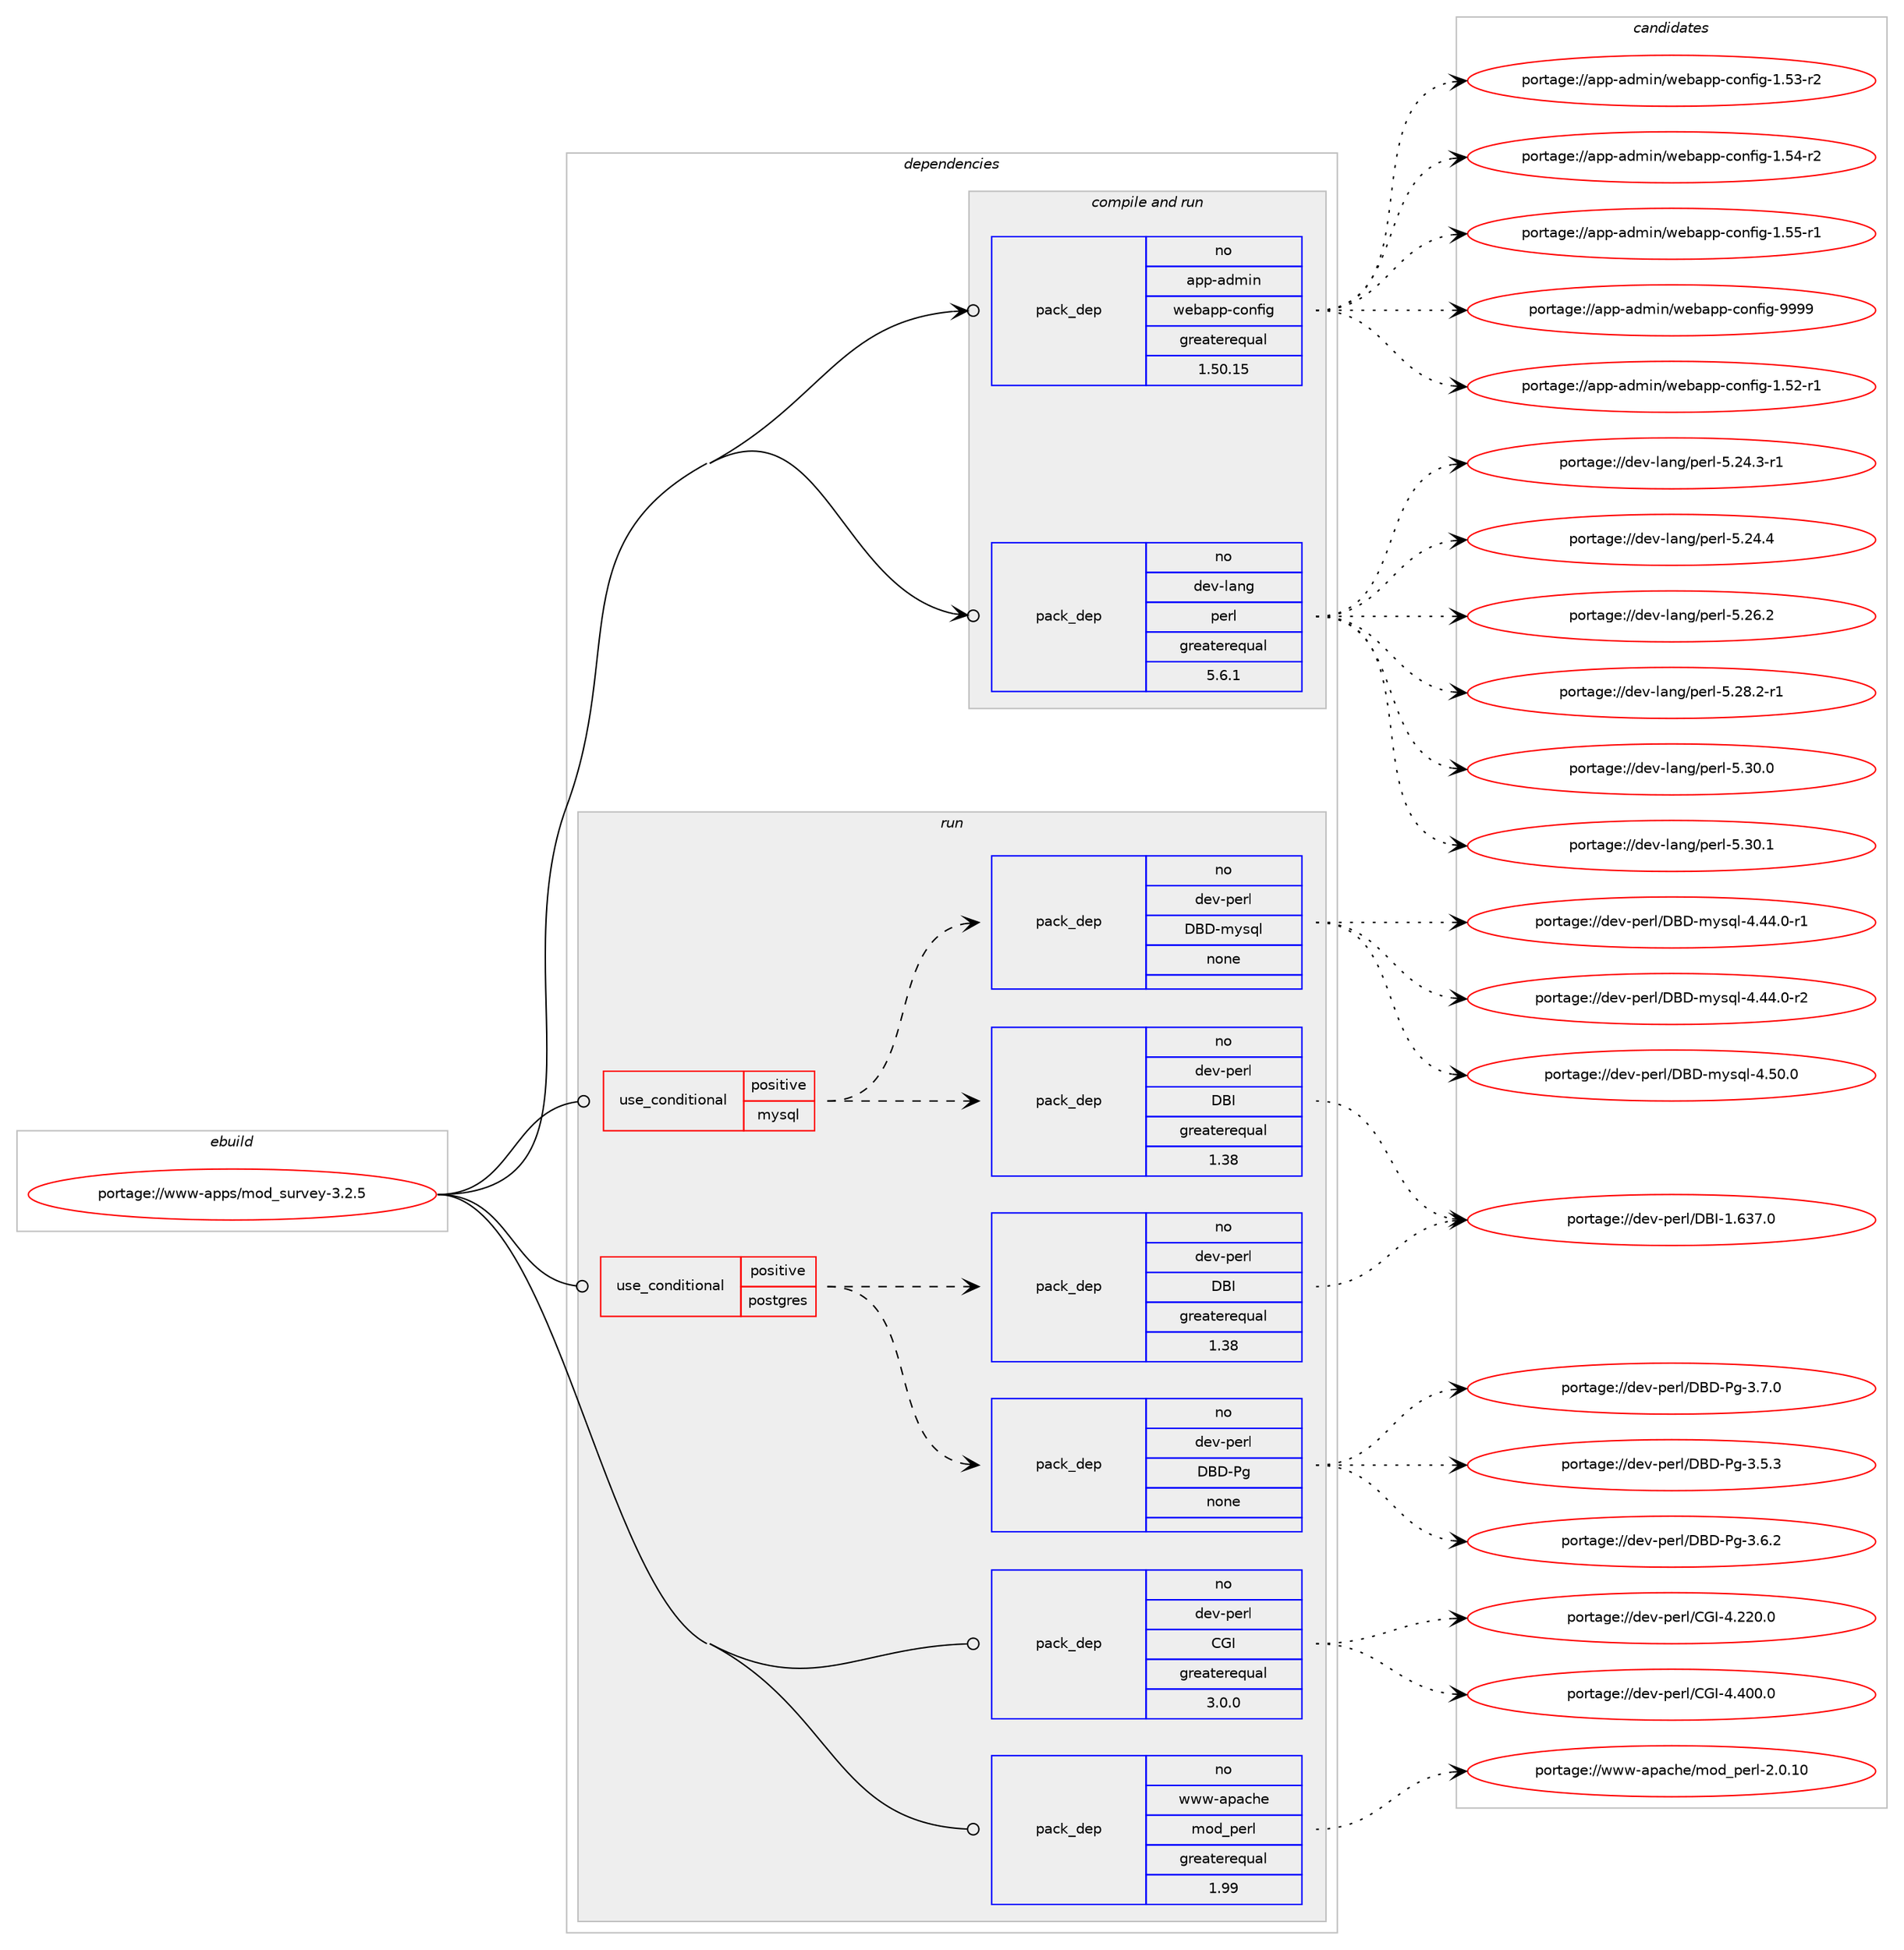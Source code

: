 digraph prolog {

# *************
# Graph options
# *************

newrank=true;
concentrate=true;
compound=true;
graph [rankdir=LR,fontname=Helvetica,fontsize=10,ranksep=1.5];#, ranksep=2.5, nodesep=0.2];
edge  [arrowhead=vee];
node  [fontname=Helvetica,fontsize=10];

# **********
# The ebuild
# **********

subgraph cluster_leftcol {
color=gray;
rank=same;
label=<<i>ebuild</i>>;
id [label="portage://www-apps/mod_survey-3.2.5", color=red, width=4, href="../www-apps/mod_survey-3.2.5.svg"];
}

# ****************
# The dependencies
# ****************

subgraph cluster_midcol {
color=gray;
label=<<i>dependencies</i>>;
subgraph cluster_compile {
fillcolor="#eeeeee";
style=filled;
label=<<i>compile</i>>;
}
subgraph cluster_compileandrun {
fillcolor="#eeeeee";
style=filled;
label=<<i>compile and run</i>>;
subgraph pack324801 {
dependency438045 [label=<<TABLE BORDER="0" CELLBORDER="1" CELLSPACING="0" CELLPADDING="4" WIDTH="220"><TR><TD ROWSPAN="6" CELLPADDING="30">pack_dep</TD></TR><TR><TD WIDTH="110">no</TD></TR><TR><TD>app-admin</TD></TR><TR><TD>webapp-config</TD></TR><TR><TD>greaterequal</TD></TR><TR><TD>1.50.15</TD></TR></TABLE>>, shape=none, color=blue];
}
id:e -> dependency438045:w [weight=20,style="solid",arrowhead="odotvee"];
subgraph pack324802 {
dependency438046 [label=<<TABLE BORDER="0" CELLBORDER="1" CELLSPACING="0" CELLPADDING="4" WIDTH="220"><TR><TD ROWSPAN="6" CELLPADDING="30">pack_dep</TD></TR><TR><TD WIDTH="110">no</TD></TR><TR><TD>dev-lang</TD></TR><TR><TD>perl</TD></TR><TR><TD>greaterequal</TD></TR><TR><TD>5.6.1</TD></TR></TABLE>>, shape=none, color=blue];
}
id:e -> dependency438046:w [weight=20,style="solid",arrowhead="odotvee"];
}
subgraph cluster_run {
fillcolor="#eeeeee";
style=filled;
label=<<i>run</i>>;
subgraph cond105463 {
dependency438047 [label=<<TABLE BORDER="0" CELLBORDER="1" CELLSPACING="0" CELLPADDING="4"><TR><TD ROWSPAN="3" CELLPADDING="10">use_conditional</TD></TR><TR><TD>positive</TD></TR><TR><TD>mysql</TD></TR></TABLE>>, shape=none, color=red];
subgraph pack324803 {
dependency438048 [label=<<TABLE BORDER="0" CELLBORDER="1" CELLSPACING="0" CELLPADDING="4" WIDTH="220"><TR><TD ROWSPAN="6" CELLPADDING="30">pack_dep</TD></TR><TR><TD WIDTH="110">no</TD></TR><TR><TD>dev-perl</TD></TR><TR><TD>DBI</TD></TR><TR><TD>greaterequal</TD></TR><TR><TD>1.38</TD></TR></TABLE>>, shape=none, color=blue];
}
dependency438047:e -> dependency438048:w [weight=20,style="dashed",arrowhead="vee"];
subgraph pack324804 {
dependency438049 [label=<<TABLE BORDER="0" CELLBORDER="1" CELLSPACING="0" CELLPADDING="4" WIDTH="220"><TR><TD ROWSPAN="6" CELLPADDING="30">pack_dep</TD></TR><TR><TD WIDTH="110">no</TD></TR><TR><TD>dev-perl</TD></TR><TR><TD>DBD-mysql</TD></TR><TR><TD>none</TD></TR><TR><TD></TD></TR></TABLE>>, shape=none, color=blue];
}
dependency438047:e -> dependency438049:w [weight=20,style="dashed",arrowhead="vee"];
}
id:e -> dependency438047:w [weight=20,style="solid",arrowhead="odot"];
subgraph cond105464 {
dependency438050 [label=<<TABLE BORDER="0" CELLBORDER="1" CELLSPACING="0" CELLPADDING="4"><TR><TD ROWSPAN="3" CELLPADDING="10">use_conditional</TD></TR><TR><TD>positive</TD></TR><TR><TD>postgres</TD></TR></TABLE>>, shape=none, color=red];
subgraph pack324805 {
dependency438051 [label=<<TABLE BORDER="0" CELLBORDER="1" CELLSPACING="0" CELLPADDING="4" WIDTH="220"><TR><TD ROWSPAN="6" CELLPADDING="30">pack_dep</TD></TR><TR><TD WIDTH="110">no</TD></TR><TR><TD>dev-perl</TD></TR><TR><TD>DBI</TD></TR><TR><TD>greaterequal</TD></TR><TR><TD>1.38</TD></TR></TABLE>>, shape=none, color=blue];
}
dependency438050:e -> dependency438051:w [weight=20,style="dashed",arrowhead="vee"];
subgraph pack324806 {
dependency438052 [label=<<TABLE BORDER="0" CELLBORDER="1" CELLSPACING="0" CELLPADDING="4" WIDTH="220"><TR><TD ROWSPAN="6" CELLPADDING="30">pack_dep</TD></TR><TR><TD WIDTH="110">no</TD></TR><TR><TD>dev-perl</TD></TR><TR><TD>DBD-Pg</TD></TR><TR><TD>none</TD></TR><TR><TD></TD></TR></TABLE>>, shape=none, color=blue];
}
dependency438050:e -> dependency438052:w [weight=20,style="dashed",arrowhead="vee"];
}
id:e -> dependency438050:w [weight=20,style="solid",arrowhead="odot"];
subgraph pack324807 {
dependency438053 [label=<<TABLE BORDER="0" CELLBORDER="1" CELLSPACING="0" CELLPADDING="4" WIDTH="220"><TR><TD ROWSPAN="6" CELLPADDING="30">pack_dep</TD></TR><TR><TD WIDTH="110">no</TD></TR><TR><TD>dev-perl</TD></TR><TR><TD>CGI</TD></TR><TR><TD>greaterequal</TD></TR><TR><TD>3.0.0</TD></TR></TABLE>>, shape=none, color=blue];
}
id:e -> dependency438053:w [weight=20,style="solid",arrowhead="odot"];
subgraph pack324808 {
dependency438054 [label=<<TABLE BORDER="0" CELLBORDER="1" CELLSPACING="0" CELLPADDING="4" WIDTH="220"><TR><TD ROWSPAN="6" CELLPADDING="30">pack_dep</TD></TR><TR><TD WIDTH="110">no</TD></TR><TR><TD>www-apache</TD></TR><TR><TD>mod_perl</TD></TR><TR><TD>greaterequal</TD></TR><TR><TD>1.99</TD></TR></TABLE>>, shape=none, color=blue];
}
id:e -> dependency438054:w [weight=20,style="solid",arrowhead="odot"];
}
}

# **************
# The candidates
# **************

subgraph cluster_choices {
rank=same;
color=gray;
label=<<i>candidates</i>>;

subgraph choice324801 {
color=black;
nodesep=1;
choiceportage971121124597100109105110471191019897112112459911111010210510345494653504511449 [label="portage://app-admin/webapp-config-1.52-r1", color=red, width=4,href="../app-admin/webapp-config-1.52-r1.svg"];
choiceportage971121124597100109105110471191019897112112459911111010210510345494653514511450 [label="portage://app-admin/webapp-config-1.53-r2", color=red, width=4,href="../app-admin/webapp-config-1.53-r2.svg"];
choiceportage971121124597100109105110471191019897112112459911111010210510345494653524511450 [label="portage://app-admin/webapp-config-1.54-r2", color=red, width=4,href="../app-admin/webapp-config-1.54-r2.svg"];
choiceportage971121124597100109105110471191019897112112459911111010210510345494653534511449 [label="portage://app-admin/webapp-config-1.55-r1", color=red, width=4,href="../app-admin/webapp-config-1.55-r1.svg"];
choiceportage97112112459710010910511047119101989711211245991111101021051034557575757 [label="portage://app-admin/webapp-config-9999", color=red, width=4,href="../app-admin/webapp-config-9999.svg"];
dependency438045:e -> choiceportage971121124597100109105110471191019897112112459911111010210510345494653504511449:w [style=dotted,weight="100"];
dependency438045:e -> choiceportage971121124597100109105110471191019897112112459911111010210510345494653514511450:w [style=dotted,weight="100"];
dependency438045:e -> choiceportage971121124597100109105110471191019897112112459911111010210510345494653524511450:w [style=dotted,weight="100"];
dependency438045:e -> choiceportage971121124597100109105110471191019897112112459911111010210510345494653534511449:w [style=dotted,weight="100"];
dependency438045:e -> choiceportage97112112459710010910511047119101989711211245991111101021051034557575757:w [style=dotted,weight="100"];
}
subgraph choice324802 {
color=black;
nodesep=1;
choiceportage100101118451089711010347112101114108455346505246514511449 [label="portage://dev-lang/perl-5.24.3-r1", color=red, width=4,href="../dev-lang/perl-5.24.3-r1.svg"];
choiceportage10010111845108971101034711210111410845534650524652 [label="portage://dev-lang/perl-5.24.4", color=red, width=4,href="../dev-lang/perl-5.24.4.svg"];
choiceportage10010111845108971101034711210111410845534650544650 [label="portage://dev-lang/perl-5.26.2", color=red, width=4,href="../dev-lang/perl-5.26.2.svg"];
choiceportage100101118451089711010347112101114108455346505646504511449 [label="portage://dev-lang/perl-5.28.2-r1", color=red, width=4,href="../dev-lang/perl-5.28.2-r1.svg"];
choiceportage10010111845108971101034711210111410845534651484648 [label="portage://dev-lang/perl-5.30.0", color=red, width=4,href="../dev-lang/perl-5.30.0.svg"];
choiceportage10010111845108971101034711210111410845534651484649 [label="portage://dev-lang/perl-5.30.1", color=red, width=4,href="../dev-lang/perl-5.30.1.svg"];
dependency438046:e -> choiceportage100101118451089711010347112101114108455346505246514511449:w [style=dotted,weight="100"];
dependency438046:e -> choiceportage10010111845108971101034711210111410845534650524652:w [style=dotted,weight="100"];
dependency438046:e -> choiceportage10010111845108971101034711210111410845534650544650:w [style=dotted,weight="100"];
dependency438046:e -> choiceportage100101118451089711010347112101114108455346505646504511449:w [style=dotted,weight="100"];
dependency438046:e -> choiceportage10010111845108971101034711210111410845534651484648:w [style=dotted,weight="100"];
dependency438046:e -> choiceportage10010111845108971101034711210111410845534651484649:w [style=dotted,weight="100"];
}
subgraph choice324803 {
color=black;
nodesep=1;
choiceportage10010111845112101114108476866734549465451554648 [label="portage://dev-perl/DBI-1.637.0", color=red, width=4,href="../dev-perl/DBI-1.637.0.svg"];
dependency438048:e -> choiceportage10010111845112101114108476866734549465451554648:w [style=dotted,weight="100"];
}
subgraph choice324804 {
color=black;
nodesep=1;
choiceportage100101118451121011141084768666845109121115113108455246525246484511449 [label="portage://dev-perl/DBD-mysql-4.44.0-r1", color=red, width=4,href="../dev-perl/DBD-mysql-4.44.0-r1.svg"];
choiceportage100101118451121011141084768666845109121115113108455246525246484511450 [label="portage://dev-perl/DBD-mysql-4.44.0-r2", color=red, width=4,href="../dev-perl/DBD-mysql-4.44.0-r2.svg"];
choiceportage10010111845112101114108476866684510912111511310845524653484648 [label="portage://dev-perl/DBD-mysql-4.50.0", color=red, width=4,href="../dev-perl/DBD-mysql-4.50.0.svg"];
dependency438049:e -> choiceportage100101118451121011141084768666845109121115113108455246525246484511449:w [style=dotted,weight="100"];
dependency438049:e -> choiceportage100101118451121011141084768666845109121115113108455246525246484511450:w [style=dotted,weight="100"];
dependency438049:e -> choiceportage10010111845112101114108476866684510912111511310845524653484648:w [style=dotted,weight="100"];
}
subgraph choice324805 {
color=black;
nodesep=1;
choiceportage10010111845112101114108476866734549465451554648 [label="portage://dev-perl/DBI-1.637.0", color=red, width=4,href="../dev-perl/DBI-1.637.0.svg"];
dependency438051:e -> choiceportage10010111845112101114108476866734549465451554648:w [style=dotted,weight="100"];
}
subgraph choice324806 {
color=black;
nodesep=1;
choiceportage10010111845112101114108476866684580103455146534651 [label="portage://dev-perl/DBD-Pg-3.5.3", color=red, width=4,href="../dev-perl/DBD-Pg-3.5.3.svg"];
choiceportage10010111845112101114108476866684580103455146544650 [label="portage://dev-perl/DBD-Pg-3.6.2", color=red, width=4,href="../dev-perl/DBD-Pg-3.6.2.svg"];
choiceportage10010111845112101114108476866684580103455146554648 [label="portage://dev-perl/DBD-Pg-3.7.0", color=red, width=4,href="../dev-perl/DBD-Pg-3.7.0.svg"];
dependency438052:e -> choiceportage10010111845112101114108476866684580103455146534651:w [style=dotted,weight="100"];
dependency438052:e -> choiceportage10010111845112101114108476866684580103455146544650:w [style=dotted,weight="100"];
dependency438052:e -> choiceportage10010111845112101114108476866684580103455146554648:w [style=dotted,weight="100"];
}
subgraph choice324807 {
color=black;
nodesep=1;
choiceportage10010111845112101114108476771734552465050484648 [label="portage://dev-perl/CGI-4.220.0", color=red, width=4,href="../dev-perl/CGI-4.220.0.svg"];
choiceportage10010111845112101114108476771734552465248484648 [label="portage://dev-perl/CGI-4.400.0", color=red, width=4,href="../dev-perl/CGI-4.400.0.svg"];
dependency438053:e -> choiceportage10010111845112101114108476771734552465050484648:w [style=dotted,weight="100"];
dependency438053:e -> choiceportage10010111845112101114108476771734552465248484648:w [style=dotted,weight="100"];
}
subgraph choice324808 {
color=black;
nodesep=1;
choiceportage11911911945971129799104101471091111009511210111410845504648464948 [label="portage://www-apache/mod_perl-2.0.10", color=red, width=4,href="../www-apache/mod_perl-2.0.10.svg"];
dependency438054:e -> choiceportage11911911945971129799104101471091111009511210111410845504648464948:w [style=dotted,weight="100"];
}
}

}
